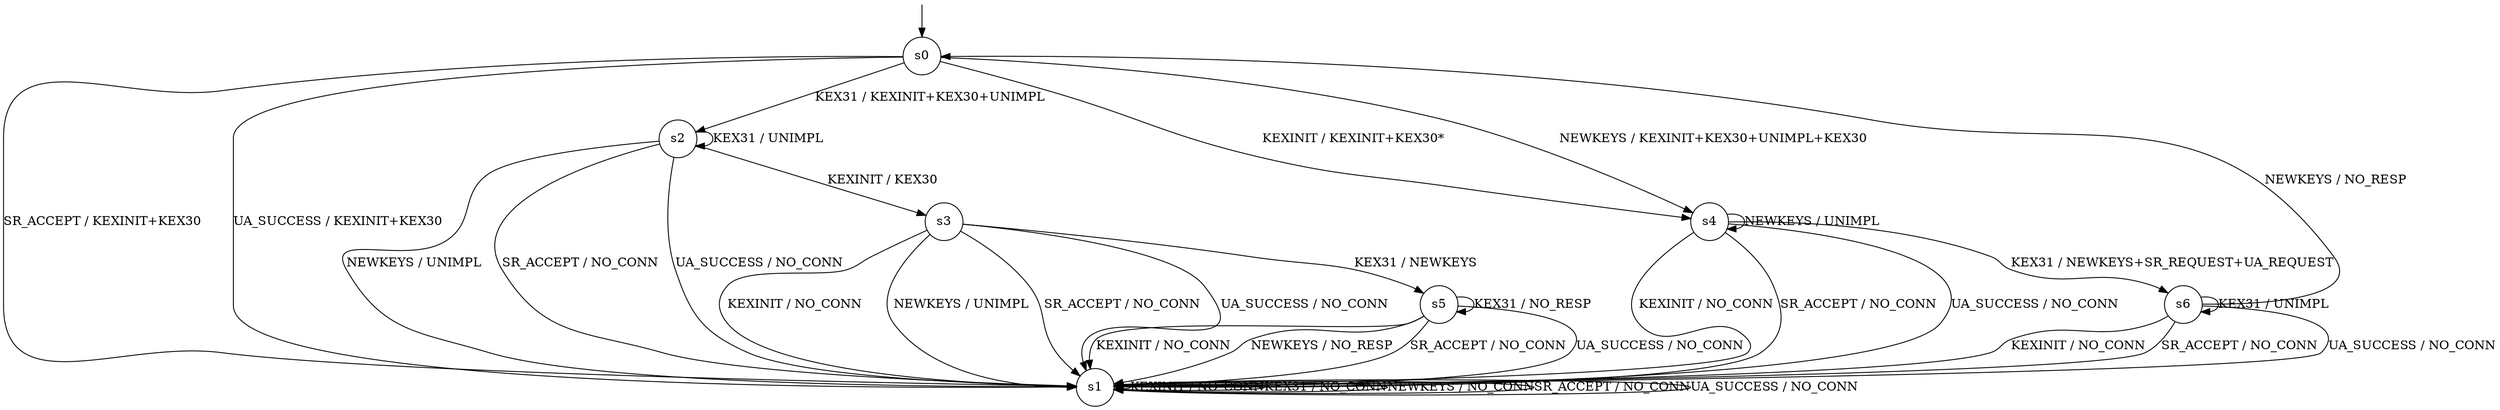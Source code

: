 digraph g {

	s0 [shape="circle" label="s0"];
	s1 [shape="circle" label="s1"];
	s2 [shape="circle" label="s2"];
	s3 [shape="circle" label="s3"];
	s4 [shape="circle" label="s4"];
	s5 [shape="circle" label="s5"];
	s6 [shape="circle" label="s6"];
	s0 -> s4 [label="KEXINIT / KEXINIT+KEX30*"];
	s0 -> s2 [label="KEX31 / KEXINIT+KEX30+UNIMPL"];
	s0 -> s4 [label="NEWKEYS / KEXINIT+KEX30+UNIMPL+KEX30"];
	s0 -> s1 [label="SR_ACCEPT / KEXINIT+KEX30"];
	s0 -> s1 [label="UA_SUCCESS / KEXINIT+KEX30"];
	s1 -> s1 [label="KEXINIT / NO_CONN"];
	s1 -> s1 [label="KEX31 / NO_CONN"];
	s1 -> s1 [label="NEWKEYS / NO_CONN"];
	s1 -> s1 [label="SR_ACCEPT / NO_CONN"];
	s1 -> s1 [label="UA_SUCCESS / NO_CONN"];
	s2 -> s3 [label="KEXINIT / KEX30"];
	s2 -> s2 [label="KEX31 / UNIMPL"];
	s2 -> s1 [label="NEWKEYS / UNIMPL"];
	s2 -> s1 [label="SR_ACCEPT / NO_CONN"];
	s2 -> s1 [label="UA_SUCCESS / NO_CONN"];
	s3 -> s1 [label="KEXINIT / NO_CONN"];
	s3 -> s5 [label="KEX31 / NEWKEYS"];
	s3 -> s1 [label="NEWKEYS / UNIMPL"];
	s3 -> s1 [label="SR_ACCEPT / NO_CONN"];
	s3 -> s1 [label="UA_SUCCESS / NO_CONN"];
	s4 -> s1 [label="KEXINIT / NO_CONN"];
	s4 -> s6 [label="KEX31 / NEWKEYS+SR_REQUEST+UA_REQUEST"];
	s4 -> s4 [label="NEWKEYS / UNIMPL"];
	s4 -> s1 [label="SR_ACCEPT / NO_CONN"];
	s4 -> s1 [label="UA_SUCCESS / NO_CONN"];
	s5 -> s1 [label="KEXINIT / NO_CONN"];
	s5 -> s5 [label="KEX31 / NO_RESP"];
	s5 -> s1 [label="NEWKEYS / NO_RESP"];
	s5 -> s1 [label="SR_ACCEPT / NO_CONN"];
	s5 -> s1 [label="UA_SUCCESS / NO_CONN"];
	s6 -> s1 [label="KEXINIT / NO_CONN"];
	s6 -> s6 [label="KEX31 / UNIMPL"];
	s6 -> s0 [label="NEWKEYS / NO_RESP"];
	s6 -> s1 [label="SR_ACCEPT / NO_CONN"];
	s6 -> s1 [label="UA_SUCCESS / NO_CONN"];

__start0 [label="" shape="none" width="0" height="0"];
__start0 -> s0;

}
